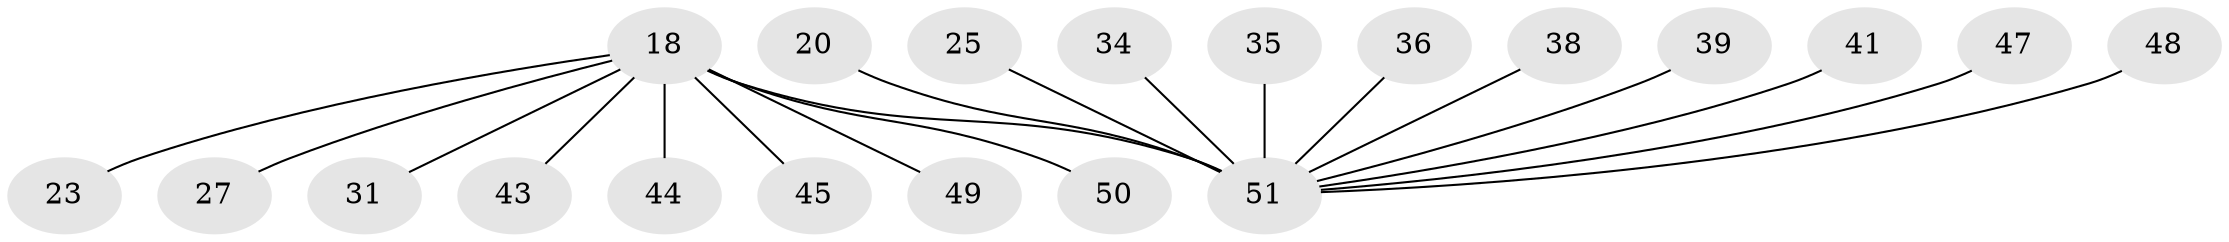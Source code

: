 // original degree distribution, {5: 0.058823529411764705, 3: 0.0784313725490196, 4: 0.0784313725490196, 8: 0.0196078431372549, 6: 0.0196078431372549, 7: 0.0392156862745098, 1: 0.5294117647058824, 2: 0.17647058823529413}
// Generated by graph-tools (version 1.1) at 2025/58/03/04/25 21:58:52]
// undirected, 20 vertices, 19 edges
graph export_dot {
graph [start="1"]
  node [color=gray90,style=filled];
  18 [super="+4+8+3"];
  20;
  23;
  25;
  27 [super="+22"];
  31 [super="+17"];
  34;
  35;
  36;
  38 [super="+30"];
  39 [super="+33"];
  41 [super="+26+28"];
  43 [super="+32+42"];
  44 [super="+37"];
  45;
  47 [super="+24"];
  48 [super="+21"];
  49;
  50 [super="+46"];
  51 [super="+12+6+13+15+7+10+40+16+19"];
  18 -- 45;
  18 -- 49;
  18 -- 23;
  18 -- 31;
  18 -- 27;
  18 -- 43;
  18 -- 44;
  18 -- 50;
  18 -- 51 [weight=7];
  20 -- 51;
  25 -- 51;
  34 -- 51;
  35 -- 51;
  36 -- 51;
  38 -- 51 [weight=2];
  39 -- 51;
  41 -- 51 [weight=2];
  47 -- 51;
  48 -- 51;
}
